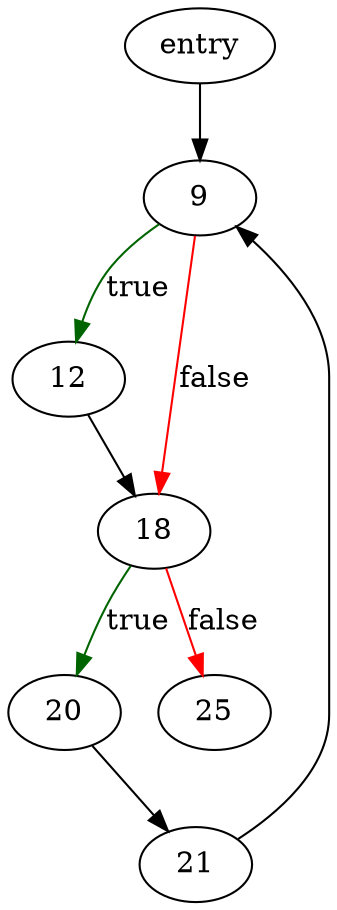 digraph "sqlite3GetVTable" {
	// Node definitions.
	2 [label=entry];
	9;
	12;
	18;
	20;
	21;
	25;

	// Edge definitions.
	2 -> 9;
	9 -> 12 [
		color=darkgreen
		label=true
	];
	9 -> 18 [
		color=red
		label=false
	];
	12 -> 18;
	18 -> 20 [
		color=darkgreen
		label=true
	];
	18 -> 25 [
		color=red
		label=false
	];
	20 -> 21;
	21 -> 9;
}